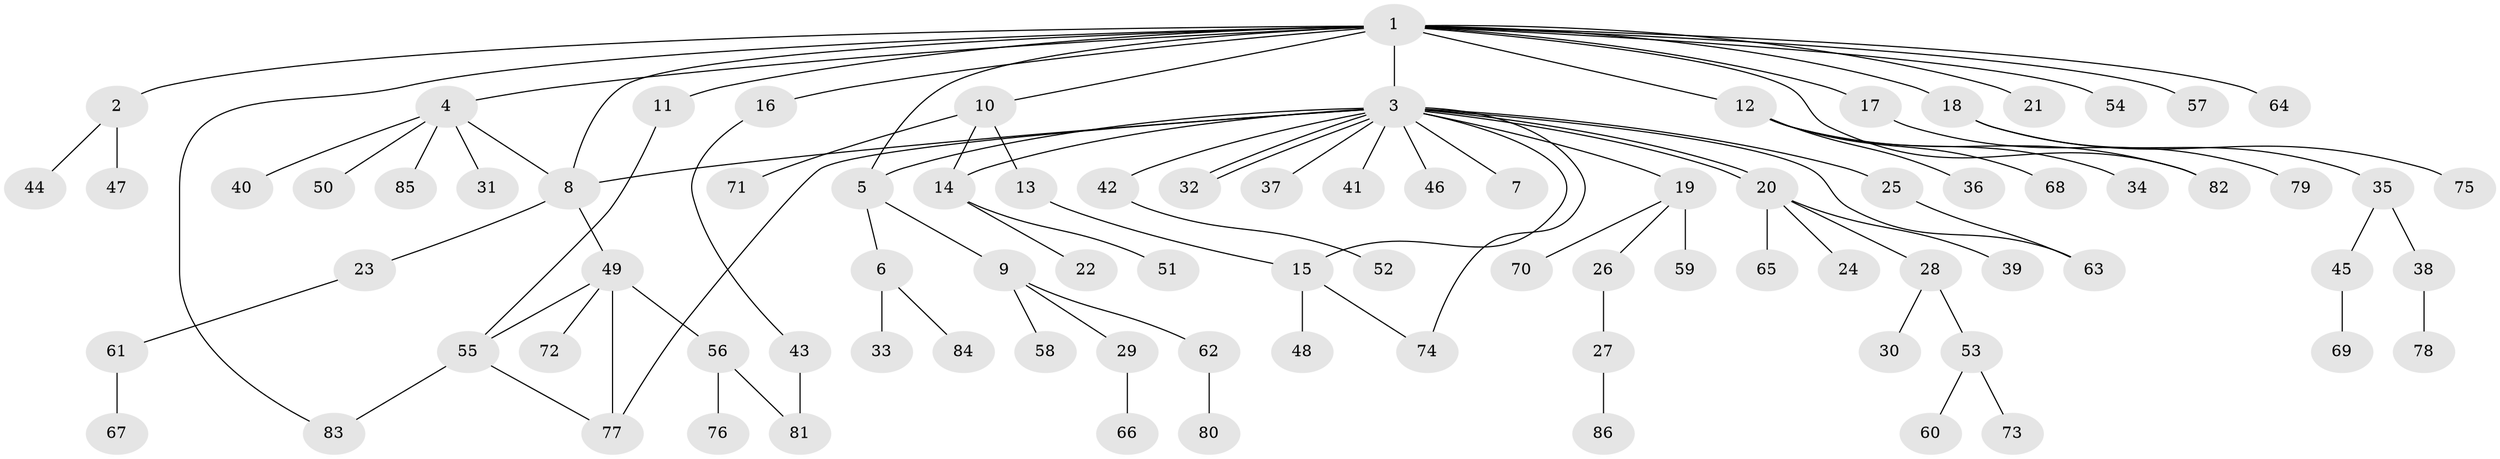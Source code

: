 // coarse degree distribution, {18: 0.015625, 2: 0.28125, 20: 0.015625, 8: 0.015625, 4: 0.078125, 1: 0.53125, 3: 0.0625}
// Generated by graph-tools (version 1.1) at 2025/23/03/03/25 07:23:48]
// undirected, 86 vertices, 100 edges
graph export_dot {
graph [start="1"]
  node [color=gray90,style=filled];
  1;
  2;
  3;
  4;
  5;
  6;
  7;
  8;
  9;
  10;
  11;
  12;
  13;
  14;
  15;
  16;
  17;
  18;
  19;
  20;
  21;
  22;
  23;
  24;
  25;
  26;
  27;
  28;
  29;
  30;
  31;
  32;
  33;
  34;
  35;
  36;
  37;
  38;
  39;
  40;
  41;
  42;
  43;
  44;
  45;
  46;
  47;
  48;
  49;
  50;
  51;
  52;
  53;
  54;
  55;
  56;
  57;
  58;
  59;
  60;
  61;
  62;
  63;
  64;
  65;
  66;
  67;
  68;
  69;
  70;
  71;
  72;
  73;
  74;
  75;
  76;
  77;
  78;
  79;
  80;
  81;
  82;
  83;
  84;
  85;
  86;
  1 -- 2;
  1 -- 3;
  1 -- 4;
  1 -- 5;
  1 -- 8;
  1 -- 10;
  1 -- 11;
  1 -- 12;
  1 -- 16;
  1 -- 17;
  1 -- 18;
  1 -- 21;
  1 -- 54;
  1 -- 57;
  1 -- 64;
  1 -- 82;
  1 -- 83;
  2 -- 44;
  2 -- 47;
  3 -- 5;
  3 -- 7;
  3 -- 8;
  3 -- 14;
  3 -- 15;
  3 -- 19;
  3 -- 20;
  3 -- 20;
  3 -- 25;
  3 -- 32;
  3 -- 32;
  3 -- 37;
  3 -- 41;
  3 -- 42;
  3 -- 46;
  3 -- 63;
  3 -- 74;
  3 -- 77;
  4 -- 8;
  4 -- 31;
  4 -- 40;
  4 -- 50;
  4 -- 85;
  5 -- 6;
  5 -- 9;
  6 -- 33;
  6 -- 84;
  8 -- 23;
  8 -- 49;
  9 -- 29;
  9 -- 58;
  9 -- 62;
  10 -- 13;
  10 -- 14;
  10 -- 71;
  11 -- 55;
  12 -- 34;
  12 -- 36;
  12 -- 68;
  12 -- 82;
  13 -- 15;
  14 -- 22;
  14 -- 51;
  15 -- 48;
  15 -- 74;
  16 -- 43;
  17 -- 79;
  18 -- 35;
  18 -- 75;
  19 -- 26;
  19 -- 59;
  19 -- 70;
  20 -- 24;
  20 -- 28;
  20 -- 39;
  20 -- 65;
  23 -- 61;
  25 -- 63;
  26 -- 27;
  27 -- 86;
  28 -- 30;
  28 -- 53;
  29 -- 66;
  35 -- 38;
  35 -- 45;
  38 -- 78;
  42 -- 52;
  43 -- 81;
  45 -- 69;
  49 -- 55;
  49 -- 56;
  49 -- 72;
  49 -- 77;
  53 -- 60;
  53 -- 73;
  55 -- 77;
  55 -- 83;
  56 -- 76;
  56 -- 81;
  61 -- 67;
  62 -- 80;
}
